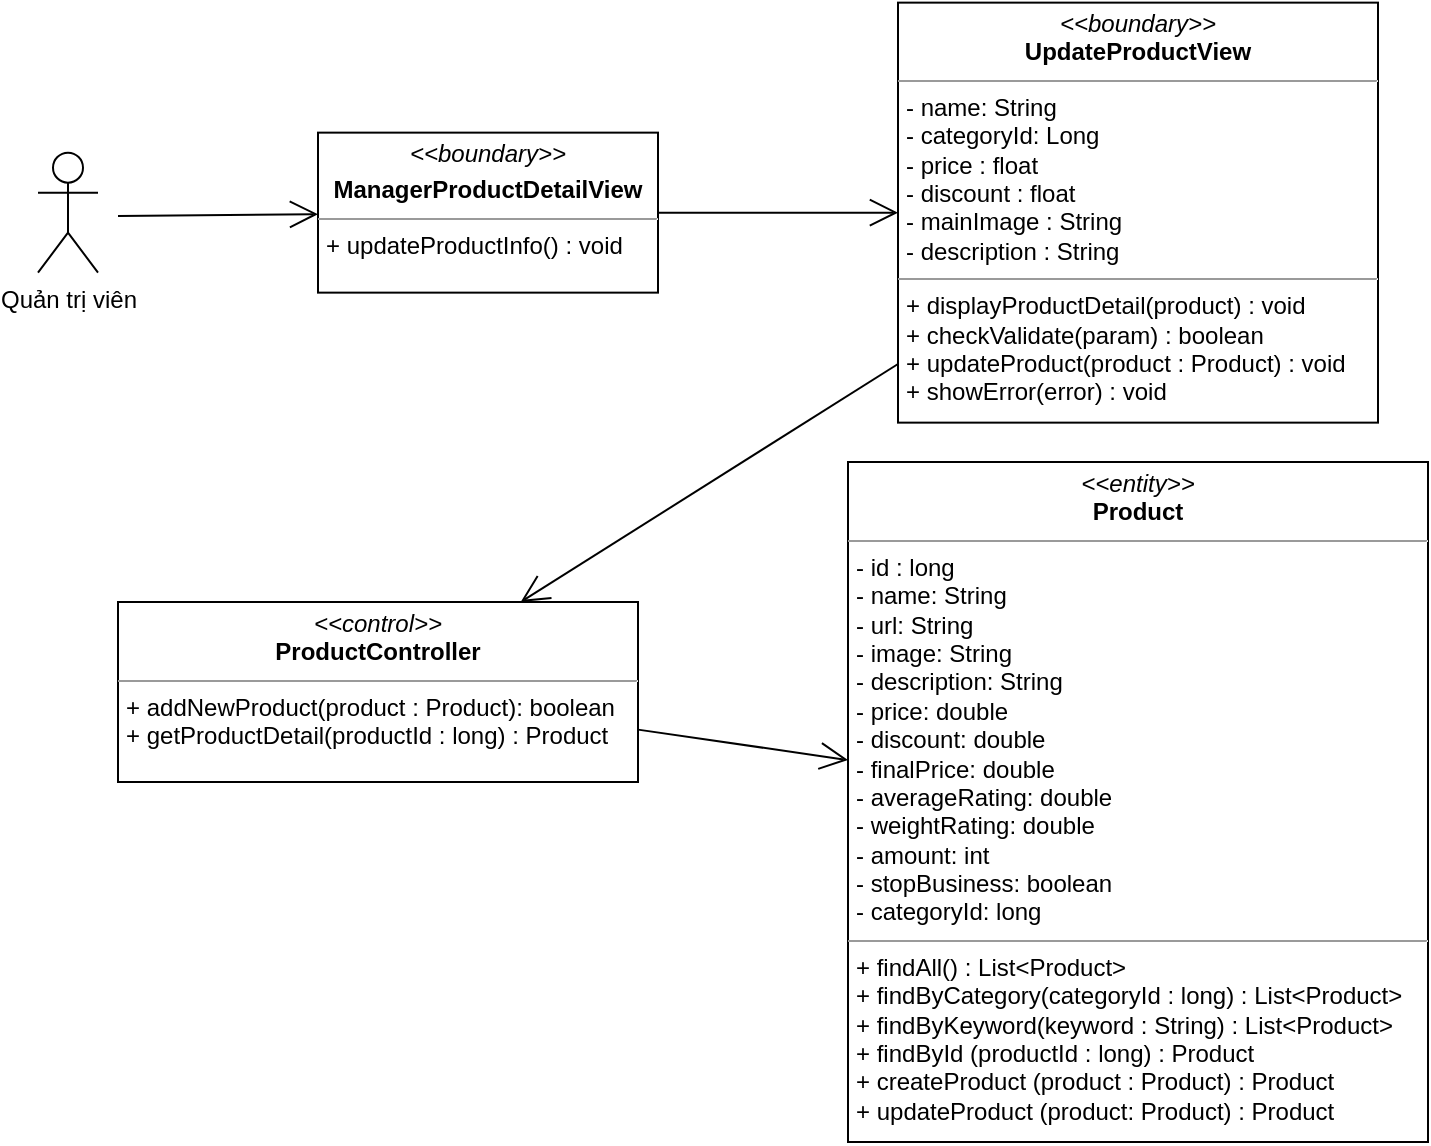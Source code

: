 <mxfile version="14.7.10" type="device"><diagram id="C5RBs43oDa-KdzZeNtuy" name="Page-1"><mxGraphModel dx="1865" dy="521" grid="1" gridSize="10" guides="1" tooltips="1" connect="1" arrows="1" fold="1" page="1" pageScale="1" pageWidth="827" pageHeight="1169" math="0" shadow="0"><root><mxCell id="WIyWlLk6GJQsqaUBKTNV-0"/><mxCell id="WIyWlLk6GJQsqaUBKTNV-1" parent="WIyWlLk6GJQsqaUBKTNV-0"/><mxCell id="CYO5Vx4DRwN-3DJMOsJ7-0" value="&lt;p style=&quot;margin: 0px ; margin-top: 4px ; text-align: center&quot;&gt;&lt;i&gt;&amp;lt;&amp;lt;boundary&amp;gt;&amp;gt;&lt;/i&gt;&lt;/p&gt;&lt;p style=&quot;margin: 0px ; margin-top: 4px ; text-align: center&quot;&gt;&lt;b&gt;ManagerProductDetailView&lt;/b&gt;&lt;/p&gt;&lt;hr size=&quot;1&quot;&gt;&lt;p style=&quot;margin: 0px ; margin-left: 4px&quot;&gt;&lt;span&gt;+ updateProductInfo() : void&lt;br&gt;&lt;/span&gt;&lt;/p&gt;" style="verticalAlign=top;align=left;overflow=fill;fontSize=12;fontFamily=Helvetica;html=1;" parent="WIyWlLk6GJQsqaUBKTNV-1" vertex="1"><mxGeometry x="-90" y="125.32" width="170" height="80" as="geometry"/></mxCell><mxCell id="CYO5Vx4DRwN-3DJMOsJ7-1" value="" style="endArrow=open;endFill=1;endSize=12;html=1;exitX=1;exitY=0.5;exitDx=0;exitDy=0;" parent="WIyWlLk6GJQsqaUBKTNV-1" source="CYO5Vx4DRwN-3DJMOsJ7-0" target="Syb4cz62rAq2gpXlCWTR-0" edge="1"><mxGeometry width="160" relative="1" as="geometry"><mxPoint x="331" y="160" as="sourcePoint"/><mxPoint x="330" y="159.22" as="targetPoint"/></mxGeometry></mxCell><mxCell id="CYO5Vx4DRwN-3DJMOsJ7-2" value="&lt;p style=&quot;margin: 0px ; margin-top: 4px ; text-align: center&quot;&gt;&lt;i&gt;&amp;lt;&amp;lt;control&amp;gt;&amp;gt;&lt;/i&gt;&lt;br&gt;&lt;b&gt;ProductController&lt;/b&gt;&lt;/p&gt;&lt;hr size=&quot;1&quot;&gt;&lt;p style=&quot;margin: 0px ; margin-left: 4px&quot;&gt;+ addNewProduct(product : Product): boolean&lt;br&gt;&lt;/p&gt;&lt;p style=&quot;margin: 0px ; margin-left: 4px&quot;&gt;+ getProductDetail(productId : long) : Product&lt;/p&gt;" style="verticalAlign=top;align=left;overflow=fill;fontSize=12;fontFamily=Helvetica;html=1;" parent="WIyWlLk6GJQsqaUBKTNV-1" vertex="1"><mxGeometry x="-190" y="360" width="260" height="90" as="geometry"/></mxCell><mxCell id="CYO5Vx4DRwN-3DJMOsJ7-3" value="&lt;p style=&quot;margin: 0px ; margin-top: 4px ; text-align: center&quot;&gt;&lt;i&gt;&amp;lt;&amp;lt;entity&amp;gt;&amp;gt;&lt;/i&gt;&lt;br&gt;&lt;b&gt;Product&lt;/b&gt;&lt;/p&gt;&lt;hr size=&quot;1&quot;&gt;&lt;p style=&quot;margin: 0px 0px 0px 4px&quot;&gt;- id : long&lt;/p&gt;&lt;p style=&quot;margin: 0px 0px 0px 4px&quot;&gt;- name: String&lt;br&gt;- url: String&lt;/p&gt;&lt;p style=&quot;margin: 0px 0px 0px 4px&quot;&gt;- image: String&lt;/p&gt;&lt;p style=&quot;margin: 0px 0px 0px 4px&quot;&gt;- description: String&lt;/p&gt;&lt;p style=&quot;margin: 0px 0px 0px 4px&quot;&gt;- price: double&lt;/p&gt;&lt;p style=&quot;margin: 0px 0px 0px 4px&quot;&gt;- discount: double&lt;/p&gt;&lt;p style=&quot;margin: 0px 0px 0px 4px&quot;&gt;- finalPrice: double&lt;/p&gt;&lt;p style=&quot;margin: 0px 0px 0px 4px&quot;&gt;- averageRating: double&lt;/p&gt;&lt;p style=&quot;margin: 0px 0px 0px 4px&quot;&gt;- weightRating: double&lt;/p&gt;&lt;p style=&quot;margin: 0px 0px 0px 4px&quot;&gt;- amount: int&lt;/p&gt;&lt;p style=&quot;margin: 0px 0px 0px 4px&quot;&gt;- stopBusiness: boolean&lt;/p&gt;&lt;p style=&quot;margin: 0px 0px 0px 4px&quot;&gt;- categoryId: long&lt;/p&gt;&lt;hr size=&quot;1&quot;&gt;&lt;p style=&quot;margin: 0px 0px 0px 4px&quot;&gt;+ findAll() : List&amp;lt;Product&amp;gt;&lt;/p&gt;&lt;p style=&quot;margin: 0px 0px 0px 4px&quot;&gt;+ findByCategory(categoryId : long) : List&amp;lt;Product&amp;gt;&lt;/p&gt;&lt;p style=&quot;margin: 0px 0px 0px 4px&quot;&gt;+ findByKeyword(keyword : String) : List&amp;lt;Product&amp;gt;&lt;/p&gt;&lt;p style=&quot;margin: 0px 0px 0px 4px&quot;&gt;+ findById (productId : long) : Product&lt;/p&gt;&lt;p style=&quot;margin: 0px 0px 0px 4px&quot;&gt;+ createProduct (product : Product) : Product&lt;/p&gt;&lt;p style=&quot;margin: 0px 0px 0px 4px&quot;&gt;+ updateProduct (product: Product) : Product&lt;/p&gt;" style="verticalAlign=top;align=left;overflow=fill;fontSize=12;fontFamily=Helvetica;html=1;" parent="WIyWlLk6GJQsqaUBKTNV-1" vertex="1"><mxGeometry x="175" y="290" width="290" height="340" as="geometry"/></mxCell><mxCell id="CYO5Vx4DRwN-3DJMOsJ7-4" value="" style="endArrow=open;endFill=1;endSize=12;html=1;" parent="WIyWlLk6GJQsqaUBKTNV-1" source="CYO5Vx4DRwN-3DJMOsJ7-2" target="CYO5Vx4DRwN-3DJMOsJ7-3" edge="1"><mxGeometry width="160" relative="1" as="geometry"><mxPoint x="650" y="100" as="sourcePoint"/><mxPoint x="680" y="158.75" as="targetPoint"/></mxGeometry></mxCell><mxCell id="Syb4cz62rAq2gpXlCWTR-0" value="&lt;p style=&quot;margin: 0px ; margin-top: 4px ; text-align: center&quot;&gt;&lt;i&gt;&amp;lt;&amp;lt;boundary&amp;gt;&amp;gt;&lt;/i&gt;&lt;br&gt;&lt;b&gt;UpdateProductView&lt;/b&gt;&lt;/p&gt;&lt;hr size=&quot;1&quot;&gt;&lt;p style=&quot;margin: 0px ; margin-left: 4px&quot;&gt;- name: String&lt;br&gt;- categoryId: Long&lt;/p&gt;&lt;p style=&quot;margin: 0px ; margin-left: 4px&quot;&gt;- price : float&lt;/p&gt;&lt;p style=&quot;margin: 0px ; margin-left: 4px&quot;&gt;- discount : float&lt;/p&gt;&lt;p style=&quot;margin: 0px ; margin-left: 4px&quot;&gt;- mainImage : String&lt;/p&gt;&lt;p style=&quot;margin: 0px ; margin-left: 4px&quot;&gt;- description : String&lt;/p&gt;&lt;hr size=&quot;1&quot;&gt;&lt;p style=&quot;margin: 0px 0px 0px 4px&quot;&gt;+ displayProductDetail(product) : void&lt;/p&gt;&lt;p style=&quot;margin: 0px 0px 0px 4px&quot;&gt;+ checkValidate(param) : boolean&lt;/p&gt;&lt;p style=&quot;margin: 0px 0px 0px 4px&quot;&gt;+ updateProduct(product : Product) : void&lt;/p&gt;&lt;p style=&quot;margin: 0px 0px 0px 4px&quot;&gt;+ showError(error) : void&lt;/p&gt;" style="verticalAlign=top;align=left;overflow=fill;fontSize=12;fontFamily=Helvetica;html=1;" parent="WIyWlLk6GJQsqaUBKTNV-1" vertex="1"><mxGeometry x="200" y="60.32" width="240" height="210" as="geometry"/></mxCell><mxCell id="Syb4cz62rAq2gpXlCWTR-1" value="" style="endArrow=open;endFill=1;endSize=12;html=1;" parent="WIyWlLk6GJQsqaUBKTNV-1" source="Syb4cz62rAq2gpXlCWTR-0" target="CYO5Vx4DRwN-3DJMOsJ7-2" edge="1"><mxGeometry width="160" relative="1" as="geometry"><mxPoint x="280" y="270" as="sourcePoint"/><mxPoint x="440" y="270" as="targetPoint"/></mxGeometry></mxCell><mxCell id="KXBGR1FteGwbxIL8oK9_-0" value="Quản trị viên" style="shape=umlActor;verticalLabelPosition=bottom;verticalAlign=top;html=1;" parent="WIyWlLk6GJQsqaUBKTNV-1" vertex="1"><mxGeometry x="-230" y="135.32" width="30" height="60" as="geometry"/></mxCell><mxCell id="KXBGR1FteGwbxIL8oK9_-1" value="" style="endArrow=open;endFill=1;endSize=12;html=1;" parent="WIyWlLk6GJQsqaUBKTNV-1" target="CYO5Vx4DRwN-3DJMOsJ7-0" edge="1"><mxGeometry width="160" relative="1" as="geometry"><mxPoint x="-190" y="167" as="sourcePoint"/><mxPoint x="80" y="220" as="targetPoint"/></mxGeometry></mxCell></root></mxGraphModel></diagram></mxfile>